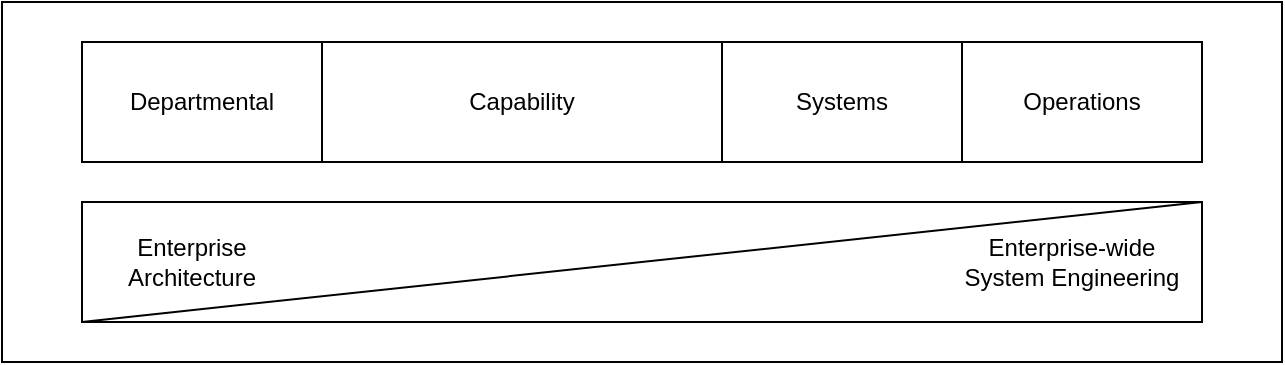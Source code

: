 <mxfile version="22.1.18" type="github">
  <diagram name="Page-1" id="xo9Mdksl23AMgTvWWdH8">
    <mxGraphModel dx="909" dy="535" grid="1" gridSize="10" guides="1" tooltips="1" connect="1" arrows="1" fold="1" page="1" pageScale="1" pageWidth="850" pageHeight="1100" math="0" shadow="0">
      <root>
        <mxCell id="0" />
        <mxCell id="1" parent="0" />
        <mxCell id="IxzHpehy3ig4FENzjktv-1" value="" style="rounded=1;whiteSpace=wrap;html=1;arcSize=0;" vertex="1" parent="1">
          <mxGeometry x="80" y="120" width="640" height="180" as="geometry" />
        </mxCell>
        <mxCell id="IxzHpehy3ig4FENzjktv-2" value="Departmental" style="rounded=1;whiteSpace=wrap;html=1;arcSize=0;" vertex="1" parent="1">
          <mxGeometry x="120" y="140" width="120" height="60" as="geometry" />
        </mxCell>
        <mxCell id="IxzHpehy3ig4FENzjktv-3" value="Capability" style="rounded=1;whiteSpace=wrap;html=1;arcSize=0;" vertex="1" parent="1">
          <mxGeometry x="240" y="140" width="200" height="60" as="geometry" />
        </mxCell>
        <mxCell id="IxzHpehy3ig4FENzjktv-4" value="Systems" style="rounded=1;whiteSpace=wrap;html=1;arcSize=0;" vertex="1" parent="1">
          <mxGeometry x="440" y="140" width="120" height="60" as="geometry" />
        </mxCell>
        <mxCell id="IxzHpehy3ig4FENzjktv-5" value="Operations" style="rounded=1;whiteSpace=wrap;html=1;arcSize=0;" vertex="1" parent="1">
          <mxGeometry x="560" y="140" width="120" height="60" as="geometry" />
        </mxCell>
        <mxCell id="IxzHpehy3ig4FENzjktv-6" value="" style="rounded=1;whiteSpace=wrap;html=1;arcSize=0;" vertex="1" parent="1">
          <mxGeometry x="120" y="220" width="560" height="60" as="geometry" />
        </mxCell>
        <mxCell id="IxzHpehy3ig4FENzjktv-7" value="Enterprise-wide&lt;br&gt;System Engineering" style="text;html=1;strokeColor=none;fillColor=none;align=center;verticalAlign=middle;whiteSpace=wrap;rounded=0;" vertex="1" parent="1">
          <mxGeometry x="560" y="235" width="110" height="30" as="geometry" />
        </mxCell>
        <mxCell id="IxzHpehy3ig4FENzjktv-8" value="Enterprise Architecture" style="text;html=1;strokeColor=none;fillColor=none;align=center;verticalAlign=middle;whiteSpace=wrap;rounded=0;" vertex="1" parent="1">
          <mxGeometry x="120" y="235" width="110" height="30" as="geometry" />
        </mxCell>
        <mxCell id="IxzHpehy3ig4FENzjktv-9" value="" style="endArrow=none;html=1;rounded=0;exitX=0;exitY=1;exitDx=0;exitDy=0;entryX=1;entryY=0;entryDx=0;entryDy=0;" edge="1" parent="1" source="IxzHpehy3ig4FENzjktv-6" target="IxzHpehy3ig4FENzjktv-6">
          <mxGeometry width="50" height="50" relative="1" as="geometry">
            <mxPoint x="240" y="410" as="sourcePoint" />
            <mxPoint x="290" y="360" as="targetPoint" />
          </mxGeometry>
        </mxCell>
      </root>
    </mxGraphModel>
  </diagram>
</mxfile>
